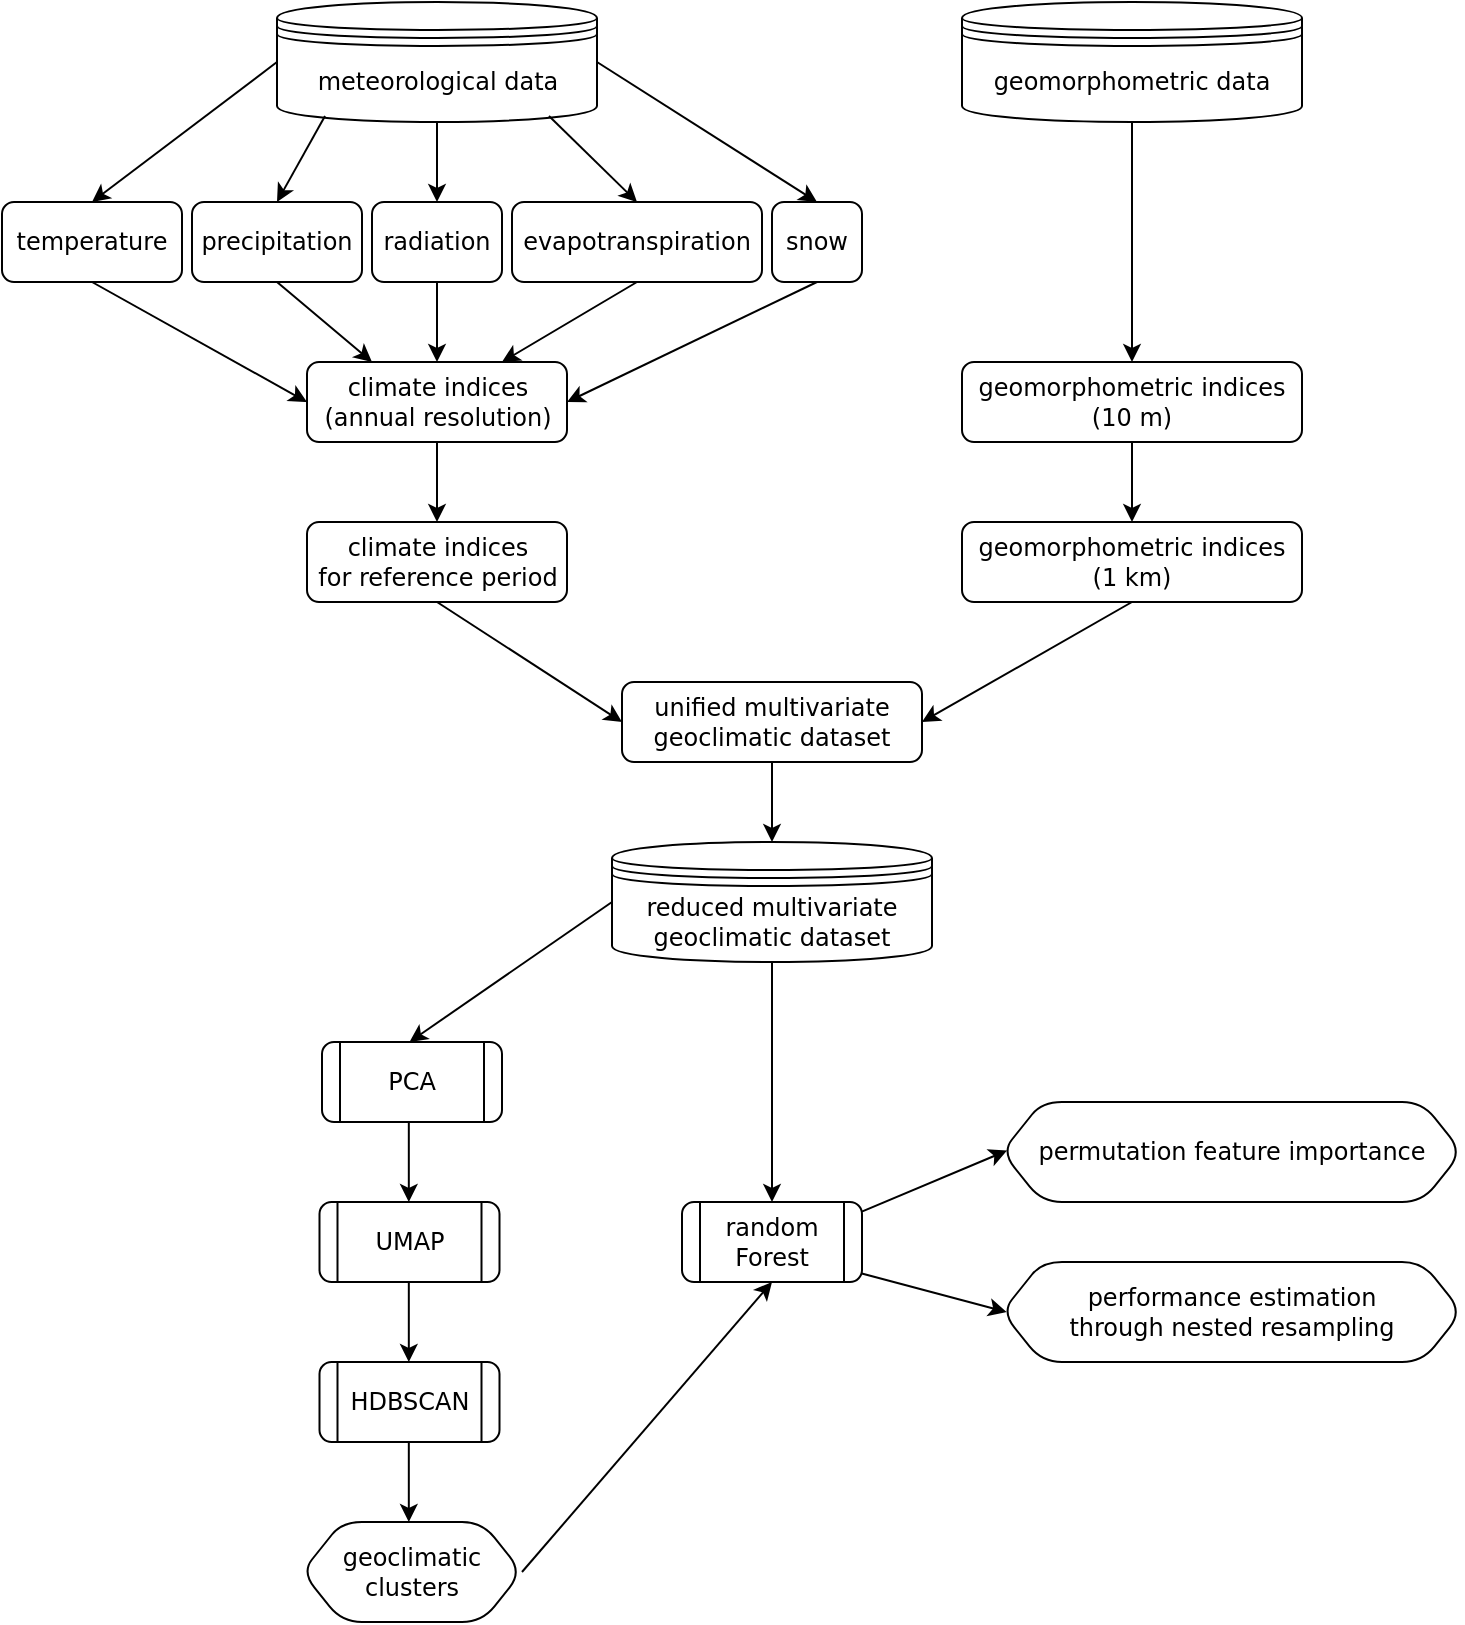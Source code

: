 <mxfile version="20.8.16" type="device"><diagram name="Page-1" id="ViPQN63S1mp-XaiV8Z7h"><mxGraphModel dx="1434" dy="797" grid="1" gridSize="10" guides="1" tooltips="1" connect="1" arrows="1" fold="1" page="1" pageScale="1" pageWidth="850" pageHeight="1100" math="0" shadow="0"><root><mxCell id="0"/><mxCell id="1" parent="0"/><mxCell id="0fsEJkKA3HwkQEQxNkGz-1" value="&lt;font&gt;temperature&lt;/font&gt;" style="rounded=1;whiteSpace=wrap;html=1;fontFamily=DejaVu Sans;fontSource=https%3A%2F%2Ffonts.googleapis.com%2Fcss%3Ffamily%3DDejaVu%2BSans;" vertex="1" parent="1"><mxGeometry y="100" width="90" height="40" as="geometry"/></mxCell><mxCell id="0fsEJkKA3HwkQEQxNkGz-2" value="&lt;font data-font-src=&quot;https://fonts.googleapis.com/css?family=DejaVu+Sans&quot;&gt;meteorological data&lt;br&gt;&lt;/font&gt;" style="shape=datastore;whiteSpace=wrap;html=1;fontFamily=DejaVu Sans;fontSource=https%3A%2F%2Ffonts.googleapis.com%2Fcss%3Ffamily%3DDejaVu%2BSans;" vertex="1" parent="1"><mxGeometry x="137.5" width="160" height="60" as="geometry"/></mxCell><mxCell id="0fsEJkKA3HwkQEQxNkGz-3" value="&lt;font data-font-src=&quot;https://fonts.googleapis.com/css?family=DejaVu+Sans&quot;&gt;geomorphometric data&lt;/font&gt;" style="shape=datastore;whiteSpace=wrap;html=1;fontFamily=DejaVu Sans;fontSource=https%3A%2F%2Ffonts.googleapis.com%2Fcss%3Ffamily%3DDejaVu%2BSans;" vertex="1" parent="1"><mxGeometry x="480" width="170" height="60" as="geometry"/></mxCell><mxCell id="0fsEJkKA3HwkQEQxNkGz-5" value="precipitation" style="rounded=1;whiteSpace=wrap;html=1;fontFamily=DejaVu Sans;fontSource=https%3A%2F%2Ffonts.googleapis.com%2Fcss%3Ffamily%3DDejaVu%2BSans;" vertex="1" parent="1"><mxGeometry x="95" y="100" width="85" height="40" as="geometry"/></mxCell><mxCell id="0fsEJkKA3HwkQEQxNkGz-7" value="radiation" style="rounded=1;whiteSpace=wrap;html=1;fontFamily=DejaVu Sans;fontSource=https%3A%2F%2Ffonts.googleapis.com%2Fcss%3Ffamily%3DDejaVu%2BSans;glass=0;" vertex="1" parent="1"><mxGeometry x="185" y="100" width="65" height="40" as="geometry"/></mxCell><mxCell id="0fsEJkKA3HwkQEQxNkGz-8" value="evapotranspiration" style="rounded=1;whiteSpace=wrap;html=1;fontFamily=DejaVu Sans;fontSource=https%3A%2F%2Ffonts.googleapis.com%2Fcss%3Ffamily%3DDejaVu%2BSans;" vertex="1" parent="1"><mxGeometry x="255" y="100" width="125" height="40" as="geometry"/></mxCell><mxCell id="0fsEJkKA3HwkQEQxNkGz-9" value="snow" style="rounded=1;whiteSpace=wrap;html=1;fontFamily=DejaVu Sans;fontSource=https%3A%2F%2Ffonts.googleapis.com%2Fcss%3Ffamily%3DDejaVu%2BSans;" vertex="1" parent="1"><mxGeometry x="385" y="100" width="45" height="40" as="geometry"/></mxCell><mxCell id="0fsEJkKA3HwkQEQxNkGz-13" value="" style="endArrow=classic;html=1;rounded=0;fontFamily=DejaVu Sans;fontSource=https%3A%2F%2Ffonts.googleapis.com%2Fcss%3Ffamily%3DDejaVu%2BSans;exitX=0;exitY=0.5;exitDx=0;exitDy=0;entryX=0.5;entryY=0;entryDx=0;entryDy=0;" edge="1" parent="1" source="0fsEJkKA3HwkQEQxNkGz-2" target="0fsEJkKA3HwkQEQxNkGz-1"><mxGeometry width="50" height="50" relative="1" as="geometry"><mxPoint x="390" y="310" as="sourcePoint"/><mxPoint x="440" y="260" as="targetPoint"/></mxGeometry></mxCell><mxCell id="0fsEJkKA3HwkQEQxNkGz-14" value="" style="endArrow=classic;html=1;rounded=0;fontFamily=DejaVu Sans;fontSource=https%3A%2F%2Ffonts.googleapis.com%2Fcss%3Ffamily%3DDejaVu%2BSans;exitX=0.15;exitY=0.95;exitDx=0;exitDy=0;entryX=0.5;entryY=0;entryDx=0;entryDy=0;exitPerimeter=0;" edge="1" parent="1" source="0fsEJkKA3HwkQEQxNkGz-2" target="0fsEJkKA3HwkQEQxNkGz-5"><mxGeometry width="50" height="50" relative="1" as="geometry"><mxPoint x="160" as="sourcePoint"/><mxPoint x="55" y="120" as="targetPoint"/></mxGeometry></mxCell><mxCell id="0fsEJkKA3HwkQEQxNkGz-15" value="" style="endArrow=classic;html=1;rounded=0;fontFamily=DejaVu Sans;fontSource=https%3A%2F%2Ffonts.googleapis.com%2Fcss%3Ffamily%3DDejaVu%2BSans;exitX=0.85;exitY=0.95;exitDx=0;exitDy=0;entryX=0.5;entryY=0;entryDx=0;entryDy=0;exitPerimeter=0;" edge="1" parent="1" source="0fsEJkKA3HwkQEQxNkGz-2" target="0fsEJkKA3HwkQEQxNkGz-8"><mxGeometry width="50" height="50" relative="1" as="geometry"><mxPoint x="187" y="27" as="sourcePoint"/><mxPoint x="155" y="120" as="targetPoint"/></mxGeometry></mxCell><mxCell id="0fsEJkKA3HwkQEQxNkGz-16" value="" style="endArrow=classic;html=1;rounded=0;fontFamily=DejaVu Sans;fontSource=https%3A%2F%2Ffonts.googleapis.com%2Fcss%3Ffamily%3DDejaVu%2BSans;exitX=0.5;exitY=1;exitDx=0;exitDy=0;entryX=0.5;entryY=0;entryDx=0;entryDy=0;" edge="1" parent="1" source="0fsEJkKA3HwkQEQxNkGz-2" target="0fsEJkKA3HwkQEQxNkGz-7"><mxGeometry width="50" height="50" relative="1" as="geometry"><mxPoint x="197" y="37" as="sourcePoint"/><mxPoint x="165" y="130" as="targetPoint"/></mxGeometry></mxCell><mxCell id="0fsEJkKA3HwkQEQxNkGz-17" value="" style="endArrow=classic;html=1;rounded=0;fontFamily=DejaVu Sans;fontSource=https%3A%2F%2Ffonts.googleapis.com%2Fcss%3Ffamily%3DDejaVu%2BSans;exitX=1;exitY=0.5;exitDx=0;exitDy=0;entryX=0.5;entryY=0;entryDx=0;entryDy=0;" edge="1" parent="1" source="0fsEJkKA3HwkQEQxNkGz-2" target="0fsEJkKA3HwkQEQxNkGz-9"><mxGeometry width="50" height="50" relative="1" as="geometry"><mxPoint x="207" y="47" as="sourcePoint"/><mxPoint x="175" y="140" as="targetPoint"/></mxGeometry></mxCell><mxCell id="0fsEJkKA3HwkQEQxNkGz-18" value="climate indices (annual resolution)" style="rounded=1;whiteSpace=wrap;html=1;fontFamily=DejaVu Sans;fontSource=https%3A%2F%2Ffonts.googleapis.com%2Fcss%3Ffamily%3DDejaVu%2BSans;" vertex="1" parent="1"><mxGeometry x="152.5" y="180" width="130" height="40" as="geometry"/></mxCell><mxCell id="0fsEJkKA3HwkQEQxNkGz-21" value="" style="endArrow=classic;html=1;rounded=0;fontFamily=DejaVu Sans;fontSource=https%3A%2F%2Ffonts.googleapis.com%2Fcss%3Ffamily%3DDejaVu%2BSans;exitX=0.5;exitY=1;exitDx=0;exitDy=0;entryX=1;entryY=0.5;entryDx=0;entryDy=0;" edge="1" parent="1" source="0fsEJkKA3HwkQEQxNkGz-9" target="0fsEJkKA3HwkQEQxNkGz-18"><mxGeometry width="50" height="50" relative="1" as="geometry"><mxPoint x="380" y="180" as="sourcePoint"/><mxPoint x="430" y="130" as="targetPoint"/></mxGeometry></mxCell><mxCell id="0fsEJkKA3HwkQEQxNkGz-22" value="" style="endArrow=classic;html=1;rounded=0;fontFamily=DejaVu Sans;fontSource=https%3A%2F%2Ffonts.googleapis.com%2Fcss%3Ffamily%3DDejaVu%2BSans;exitX=0.5;exitY=1;exitDx=0;exitDy=0;entryX=0;entryY=0.5;entryDx=0;entryDy=0;" edge="1" parent="1" source="0fsEJkKA3HwkQEQxNkGz-1" target="0fsEJkKA3HwkQEQxNkGz-18"><mxGeometry width="50" height="50" relative="1" as="geometry"><mxPoint x="460.0" y="160" as="sourcePoint"/><mxPoint x="315" y="270" as="targetPoint"/></mxGeometry></mxCell><mxCell id="0fsEJkKA3HwkQEQxNkGz-23" value="" style="endArrow=classic;html=1;rounded=0;fontFamily=DejaVu Sans;fontSource=https%3A%2F%2Ffonts.googleapis.com%2Fcss%3Ffamily%3DDejaVu%2BSans;exitX=0.5;exitY=1;exitDx=0;exitDy=0;entryX=0.75;entryY=0;entryDx=0;entryDy=0;" edge="1" parent="1" source="0fsEJkKA3HwkQEQxNkGz-8" target="0fsEJkKA3HwkQEQxNkGz-18"><mxGeometry width="50" height="50" relative="1" as="geometry"><mxPoint x="470.0" y="170" as="sourcePoint"/><mxPoint x="325" y="280" as="targetPoint"/></mxGeometry></mxCell><mxCell id="0fsEJkKA3HwkQEQxNkGz-24" value="" style="endArrow=classic;html=1;rounded=0;fontFamily=DejaVu Sans;fontSource=https%3A%2F%2Ffonts.googleapis.com%2Fcss%3Ffamily%3DDejaVu%2BSans;exitX=0.5;exitY=1;exitDx=0;exitDy=0;entryX=0.25;entryY=0;entryDx=0;entryDy=0;" edge="1" parent="1" source="0fsEJkKA3HwkQEQxNkGz-5" target="0fsEJkKA3HwkQEQxNkGz-18"><mxGeometry width="50" height="50" relative="1" as="geometry"><mxPoint x="480.0" y="180" as="sourcePoint"/><mxPoint x="335" y="290" as="targetPoint"/></mxGeometry></mxCell><mxCell id="0fsEJkKA3HwkQEQxNkGz-25" value="" style="endArrow=classic;html=1;rounded=0;fontFamily=DejaVu Sans;fontSource=https%3A%2F%2Ffonts.googleapis.com%2Fcss%3Ffamily%3DDejaVu%2BSans;exitX=0.5;exitY=1;exitDx=0;exitDy=0;entryX=0.5;entryY=0;entryDx=0;entryDy=0;" edge="1" parent="1" source="0fsEJkKA3HwkQEQxNkGz-7" target="0fsEJkKA3HwkQEQxNkGz-18"><mxGeometry width="50" height="50" relative="1" as="geometry"><mxPoint x="490.0" y="190" as="sourcePoint"/><mxPoint x="345" y="300" as="targetPoint"/></mxGeometry></mxCell><mxCell id="0fsEJkKA3HwkQEQxNkGz-26" value="climate indices&lt;br&gt;for reference period" style="rounded=1;whiteSpace=wrap;html=1;fontFamily=DejaVu Sans;fontSource=https%3A%2F%2Ffonts.googleapis.com%2Fcss%3Ffamily%3DDejaVu%2BSans;" vertex="1" parent="1"><mxGeometry x="152.5" y="260" width="130" height="40" as="geometry"/></mxCell><mxCell id="0fsEJkKA3HwkQEQxNkGz-28" value="" style="endArrow=classic;html=1;rounded=0;fontFamily=DejaVu Sans;fontSource=https%3A%2F%2Ffonts.googleapis.com%2Fcss%3Ffamily%3DDejaVu%2BSans;exitX=0.5;exitY=1;exitDx=0;exitDy=0;entryX=0.5;entryY=0;entryDx=0;entryDy=0;" edge="1" parent="1" source="0fsEJkKA3HwkQEQxNkGz-18" target="0fsEJkKA3HwkQEQxNkGz-26"><mxGeometry width="50" height="50" relative="1" as="geometry"><mxPoint x="217.16" y="220" as="sourcePoint"/><mxPoint x="217.16" y="260" as="targetPoint"/></mxGeometry></mxCell><mxCell id="0fsEJkKA3HwkQEQxNkGz-29" value="geomorphometric indices (10 m)" style="rounded=1;whiteSpace=wrap;html=1;fontFamily=DejaVu Sans;fontSource=https%3A%2F%2Ffonts.googleapis.com%2Fcss%3Ffamily%3DDejaVu%2BSans;" vertex="1" parent="1"><mxGeometry x="480" y="180" width="170" height="40" as="geometry"/></mxCell><mxCell id="0fsEJkKA3HwkQEQxNkGz-30" value="geomorphometric indices (1 km)" style="rounded=1;whiteSpace=wrap;html=1;fontFamily=DejaVu Sans;fontSource=https%3A%2F%2Ffonts.googleapis.com%2Fcss%3Ffamily%3DDejaVu%2BSans;" vertex="1" parent="1"><mxGeometry x="480" y="260" width="170" height="40" as="geometry"/></mxCell><mxCell id="0fsEJkKA3HwkQEQxNkGz-31" value="" style="endArrow=classic;html=1;rounded=0;fontFamily=DejaVu Sans;fontSource=https%3A%2F%2Ffonts.googleapis.com%2Fcss%3Ffamily%3DDejaVu%2BSans;exitX=0.5;exitY=1;exitDx=0;exitDy=0;entryX=0.5;entryY=0;entryDx=0;entryDy=0;" edge="1" parent="1" source="0fsEJkKA3HwkQEQxNkGz-29" target="0fsEJkKA3HwkQEQxNkGz-30"><mxGeometry width="50" height="50" relative="1" as="geometry"><mxPoint x="560" y="220" as="sourcePoint"/><mxPoint x="560" y="260" as="targetPoint"/></mxGeometry></mxCell><mxCell id="0fsEJkKA3HwkQEQxNkGz-32" value="" style="endArrow=classic;html=1;rounded=0;fontFamily=DejaVu Sans;fontSource=https%3A%2F%2Ffonts.googleapis.com%2Fcss%3Ffamily%3DDejaVu%2BSans;exitX=0.5;exitY=1;exitDx=0;exitDy=0;entryX=0.5;entryY=0;entryDx=0;entryDy=0;" edge="1" parent="1" source="0fsEJkKA3HwkQEQxNkGz-3" target="0fsEJkKA3HwkQEQxNkGz-29"><mxGeometry width="50" height="50" relative="1" as="geometry"><mxPoint x="575.0" y="230" as="sourcePoint"/><mxPoint x="575.0" y="270" as="targetPoint"/></mxGeometry></mxCell><mxCell id="0fsEJkKA3HwkQEQxNkGz-35" value="&lt;div&gt;unified multivariate&lt;/div&gt;&lt;div&gt;geoclimatic dataset&lt;/div&gt;" style="rounded=1;whiteSpace=wrap;html=1;fontFamily=DejaVu Sans;fontSource=https%3A%2F%2Ffonts.googleapis.com%2Fcss%3Ffamily%3DDejaVu%2BSans;" vertex="1" parent="1"><mxGeometry x="310" y="340" width="150" height="40" as="geometry"/></mxCell><mxCell id="0fsEJkKA3HwkQEQxNkGz-38" value="" style="endArrow=classic;html=1;rounded=0;fontFamily=DejaVu Sans;fontSource=https%3A%2F%2Ffonts.googleapis.com%2Fcss%3Ffamily%3DDejaVu%2BSans;exitX=0.5;exitY=1;exitDx=0;exitDy=0;entryX=0;entryY=0.5;entryDx=0;entryDy=0;" edge="1" parent="1" source="0fsEJkKA3HwkQEQxNkGz-26" target="0fsEJkKA3HwkQEQxNkGz-35"><mxGeometry width="50" height="50" relative="1" as="geometry"><mxPoint x="227.5" y="230" as="sourcePoint"/><mxPoint x="227.5" y="270" as="targetPoint"/></mxGeometry></mxCell><mxCell id="0fsEJkKA3HwkQEQxNkGz-39" value="" style="endArrow=classic;html=1;rounded=0;fontFamily=DejaVu Sans;fontSource=https%3A%2F%2Ffonts.googleapis.com%2Fcss%3Ffamily%3DDejaVu%2BSans;exitX=0.5;exitY=1;exitDx=0;exitDy=0;entryX=1;entryY=0.5;entryDx=0;entryDy=0;" edge="1" parent="1" source="0fsEJkKA3HwkQEQxNkGz-30" target="0fsEJkKA3HwkQEQxNkGz-35"><mxGeometry width="50" height="50" relative="1" as="geometry"><mxPoint x="227.5" y="310" as="sourcePoint"/><mxPoint x="320" y="370" as="targetPoint"/></mxGeometry></mxCell><mxCell id="0fsEJkKA3HwkQEQxNkGz-41" value="" style="endArrow=classic;html=1;rounded=0;fontFamily=DejaVu Sans;fontSource=https%3A%2F%2Ffonts.googleapis.com%2Fcss%3Ffamily%3DDejaVu%2BSans;exitX=0.5;exitY=1;exitDx=0;exitDy=0;entryX=0.5;entryY=0;entryDx=0;entryDy=0;" edge="1" parent="1" source="0fsEJkKA3HwkQEQxNkGz-35"><mxGeometry width="50" height="50" relative="1" as="geometry"><mxPoint x="380" y="380" as="sourcePoint"/><mxPoint x="385" y="420" as="targetPoint"/></mxGeometry></mxCell><mxCell id="0fsEJkKA3HwkQEQxNkGz-58" style="edgeStyle=orthogonalEdgeStyle;rounded=0;orthogonalLoop=1;jettySize=auto;html=1;exitX=0.5;exitY=1;exitDx=0;exitDy=0;fontFamily=DejaVu Sans;fontSource=https%3A%2F%2Ffonts.googleapis.com%2Fcss%3Ffamily%3DDejaVu%2BSans;entryX=0.5;entryY=0;entryDx=0;entryDy=0;" edge="1" parent="1" source="0fsEJkKA3HwkQEQxNkGz-43" target="0fsEJkKA3HwkQEQxNkGz-55"><mxGeometry relative="1" as="geometry"><mxPoint x="384.793" y="540" as="targetPoint"/></mxGeometry></mxCell><mxCell id="0fsEJkKA3HwkQEQxNkGz-43" value="&lt;div&gt;reduced multivariate&lt;/div&gt;&lt;div&gt;geoclimatic dataset&lt;br&gt;&lt;/div&gt;&lt;font data-font-src=&quot;https://fonts.googleapis.com/css?family=DejaVu+Sans&quot;&gt;&lt;/font&gt;" style="shape=datastore;whiteSpace=wrap;html=1;fontFamily=DejaVu Sans;fontSource=https%3A%2F%2Ffonts.googleapis.com%2Fcss%3Ffamily%3DDejaVu%2BSans;" vertex="1" parent="1"><mxGeometry x="305" y="420" width="160" height="60" as="geometry"/></mxCell><mxCell id="0fsEJkKA3HwkQEQxNkGz-47" value="geoclimatic clusters" style="shape=hexagon;perimeter=hexagonPerimeter2;whiteSpace=wrap;html=1;fixedSize=1;rounded=1;glass=0;sketch=0;fontFamily=DejaVu Sans;fontSource=https%3A%2F%2Ffonts.googleapis.com%2Fcss%3Ffamily%3DDejaVu%2BSans;" vertex="1" parent="1"><mxGeometry x="150" y="760" width="110" height="50" as="geometry"/></mxCell><mxCell id="0fsEJkKA3HwkQEQxNkGz-48" value="" style="endArrow=classic;html=1;rounded=0;fontFamily=DejaVu Sans;fontSource=https%3A%2F%2Ffonts.googleapis.com%2Fcss%3Ffamily%3DDejaVu%2BSans;exitX=0;exitY=0.5;exitDx=0;exitDy=0;entryX=0.5;entryY=0;entryDx=0;entryDy=0;" edge="1" parent="1" source="0fsEJkKA3HwkQEQxNkGz-43"><mxGeometry width="50" height="50" relative="1" as="geometry"><mxPoint x="290" y="660" as="sourcePoint"/><mxPoint x="203.75" y="520" as="targetPoint"/></mxGeometry></mxCell><mxCell id="0fsEJkKA3HwkQEQxNkGz-49" value="" style="endArrow=classic;html=1;rounded=0;fontFamily=DejaVu Sans;fontSource=https%3A%2F%2Ffonts.googleapis.com%2Fcss%3Ffamily%3DDejaVu%2BSans;exitX=0.5;exitY=1;exitDx=0;exitDy=0;entryX=0.5;entryY=0;entryDx=0;entryDy=0;" edge="1" parent="1"><mxGeometry width="50" height="50" relative="1" as="geometry"><mxPoint x="203.41" y="560" as="sourcePoint"/><mxPoint x="203.41" y="600" as="targetPoint"/></mxGeometry></mxCell><mxCell id="0fsEJkKA3HwkQEQxNkGz-50" value="" style="endArrow=classic;html=1;rounded=0;fontFamily=DejaVu Sans;fontSource=https%3A%2F%2Ffonts.googleapis.com%2Fcss%3Ffamily%3DDejaVu%2BSans;exitX=0.5;exitY=1;exitDx=0;exitDy=0;entryX=0.5;entryY=0;entryDx=0;entryDy=0;" edge="1" parent="1"><mxGeometry width="50" height="50" relative="1" as="geometry"><mxPoint x="203.41" y="640" as="sourcePoint"/><mxPoint x="203.41" y="680" as="targetPoint"/></mxGeometry></mxCell><mxCell id="0fsEJkKA3HwkQEQxNkGz-51" value="" style="endArrow=classic;html=1;rounded=0;fontFamily=DejaVu Sans;fontSource=https%3A%2F%2Ffonts.googleapis.com%2Fcss%3Ffamily%3DDejaVu%2BSans;exitX=0.5;exitY=1;exitDx=0;exitDy=0;entryX=0.5;entryY=0;entryDx=0;entryDy=0;" edge="1" parent="1"><mxGeometry width="50" height="50" relative="1" as="geometry"><mxPoint x="203.41" y="720" as="sourcePoint"/><mxPoint x="203.41" y="760" as="targetPoint"/></mxGeometry></mxCell><mxCell id="0fsEJkKA3HwkQEQxNkGz-52" value="PCA" style="shape=process;whiteSpace=wrap;html=1;backgroundOutline=1;rounded=1;glass=0;sketch=0;fontFamily=DejaVu Sans;fontSource=https%3A%2F%2Ffonts.googleapis.com%2Fcss%3Ffamily%3DDejaVu%2BSans;" vertex="1" parent="1"><mxGeometry x="160" y="520" width="90" height="40" as="geometry"/></mxCell><mxCell id="0fsEJkKA3HwkQEQxNkGz-53" value="UMAP" style="shape=process;whiteSpace=wrap;html=1;backgroundOutline=1;rounded=1;glass=0;sketch=0;fontFamily=DejaVu Sans;fontSource=https%3A%2F%2Ffonts.googleapis.com%2Fcss%3Ffamily%3DDejaVu%2BSans;" vertex="1" parent="1"><mxGeometry x="158.75" y="600" width="90" height="40" as="geometry"/></mxCell><mxCell id="0fsEJkKA3HwkQEQxNkGz-54" value="HDBSCAN" style="shape=process;whiteSpace=wrap;html=1;backgroundOutline=1;rounded=1;glass=0;sketch=0;fontFamily=DejaVu Sans;fontSource=https%3A%2F%2Ffonts.googleapis.com%2Fcss%3Ffamily%3DDejaVu%2BSans;" vertex="1" parent="1"><mxGeometry x="158.75" y="680" width="90" height="40" as="geometry"/></mxCell><mxCell id="0fsEJkKA3HwkQEQxNkGz-55" value="random Forest" style="shape=process;whiteSpace=wrap;html=1;backgroundOutline=1;rounded=1;glass=0;sketch=0;fontFamily=DejaVu Sans;fontSource=https%3A%2F%2Ffonts.googleapis.com%2Fcss%3Ffamily%3DDejaVu%2BSans;" vertex="1" parent="1"><mxGeometry x="340" y="600" width="90" height="40" as="geometry"/></mxCell><mxCell id="0fsEJkKA3HwkQEQxNkGz-57" value="" style="endArrow=classic;html=1;rounded=0;fontFamily=DejaVu Sans;fontSource=https%3A%2F%2Ffonts.googleapis.com%2Fcss%3Ffamily%3DDejaVu%2BSans;exitX=1;exitY=0.5;exitDx=0;exitDy=0;entryX=0.5;entryY=1;entryDx=0;entryDy=0;" edge="1" parent="1" source="0fsEJkKA3HwkQEQxNkGz-47" target="0fsEJkKA3HwkQEQxNkGz-55"><mxGeometry width="50" height="50" relative="1" as="geometry"><mxPoint x="290" y="720" as="sourcePoint"/><mxPoint x="340" y="670" as="targetPoint"/></mxGeometry></mxCell><mxCell id="0fsEJkKA3HwkQEQxNkGz-59" value="permutation feature importance" style="shape=hexagon;perimeter=hexagonPerimeter2;whiteSpace=wrap;html=1;fixedSize=1;rounded=1;glass=0;sketch=0;fontFamily=DejaVu Sans;fontSource=https%3A%2F%2Ffonts.googleapis.com%2Fcss%3Ffamily%3DDejaVu%2BSans;" vertex="1" parent="1"><mxGeometry x="500" y="550" width="230" height="50" as="geometry"/></mxCell><mxCell id="0fsEJkKA3HwkQEQxNkGz-60" value="&lt;div&gt;performance estimation&lt;/div&gt;&lt;div&gt;through nested resampling&lt;br&gt;&lt;/div&gt;" style="shape=hexagon;perimeter=hexagonPerimeter2;whiteSpace=wrap;html=1;fixedSize=1;rounded=1;glass=0;sketch=0;fontFamily=DejaVu Sans;fontSource=https%3A%2F%2Ffonts.googleapis.com%2Fcss%3Ffamily%3DDejaVu%2BSans;" vertex="1" parent="1"><mxGeometry x="500" y="630" width="230" height="50" as="geometry"/></mxCell><mxCell id="0fsEJkKA3HwkQEQxNkGz-61" value="" style="endArrow=classic;html=1;rounded=0;fontFamily=DejaVu Sans;fontSource=https%3A%2F%2Ffonts.googleapis.com%2Fcss%3Ffamily%3DDejaVu%2BSans;exitX=0.999;exitY=0.893;exitDx=0;exitDy=0;entryX=0.01;entryY=0.5;entryDx=0;entryDy=0;exitPerimeter=0;entryPerimeter=0;" edge="1" parent="1" source="0fsEJkKA3HwkQEQxNkGz-55" target="0fsEJkKA3HwkQEQxNkGz-60"><mxGeometry width="50" height="50" relative="1" as="geometry"><mxPoint x="465.0" y="660" as="sourcePoint"/><mxPoint x="465.0" y="700" as="targetPoint"/></mxGeometry></mxCell><mxCell id="0fsEJkKA3HwkQEQxNkGz-62" value="" style="endArrow=classic;html=1;rounded=0;fontFamily=DejaVu Sans;fontSource=https%3A%2F%2Ffonts.googleapis.com%2Fcss%3Ffamily%3DDejaVu%2BSans;entryX=0.011;entryY=0.486;entryDx=0;entryDy=0;exitX=0.999;exitY=0.12;exitDx=0;exitDy=0;exitPerimeter=0;entryPerimeter=0;" edge="1" parent="1" source="0fsEJkKA3HwkQEQxNkGz-55" target="0fsEJkKA3HwkQEQxNkGz-59"><mxGeometry width="50" height="50" relative="1" as="geometry"><mxPoint x="430" y="600" as="sourcePoint"/><mxPoint x="510.0" y="605" as="targetPoint"/></mxGeometry></mxCell></root></mxGraphModel></diagram></mxfile>